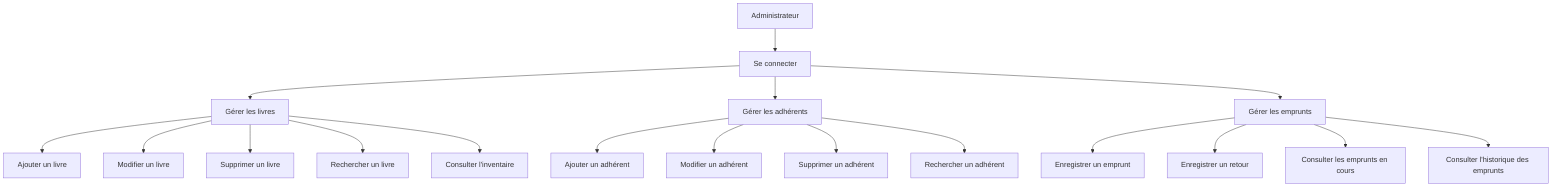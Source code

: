 graph TD
    %% Acteurs
    User[Administrateur]
    
    %% Cas d'utilisation
    UC1[Se connecter]
    UC2[Gérer les livres]
    UC3[Gérer les adhérents]
    UC4[Gérer les emprunts]
    
    %% Sous-cas d'utilisation - Livres
    UC2.1[Ajouter un livre]
    UC2.2[Modifier un livre]
    UC2.3[Supprimer un livre]
    UC2.4[Rechercher un livre]
    UC2.5[Consulter l'inventaire]
    
    %% Sous-cas d'utilisation - Adhérents
    UC3.1[Ajouter un adhérent]
    UC3.2[Modifier un adhérent]
    UC3.3[Supprimer un adhérent]
    UC3.4[Rechercher un adhérent]
    
    %% Sous-cas d'utilisation - Emprunts
    UC4.1[Enregistrer un emprunt]
    UC4.2[Enregistrer un retour]
    UC4.3[Consulter les emprunts en cours]
    UC4.4[Consulter l'historique des emprunts]
    
    %% Relations
    User --> UC1
    UC1 --> UC2
    UC1 --> UC3
    UC1 --> UC4
    
    UC2 --> UC2.1
    UC2 --> UC2.2
    UC2 --> UC2.3
    UC2 --> UC2.4
    UC2 --> UC2.5
    
    UC3 --> UC3.1
    UC3 --> UC3.2
    UC3 --> UC3.3
    UC3 --> UC3.4
    
    UC4 --> UC4.1
    UC4 --> UC4.2
    UC4 --> UC4.3
    UC4 --> UC4.4